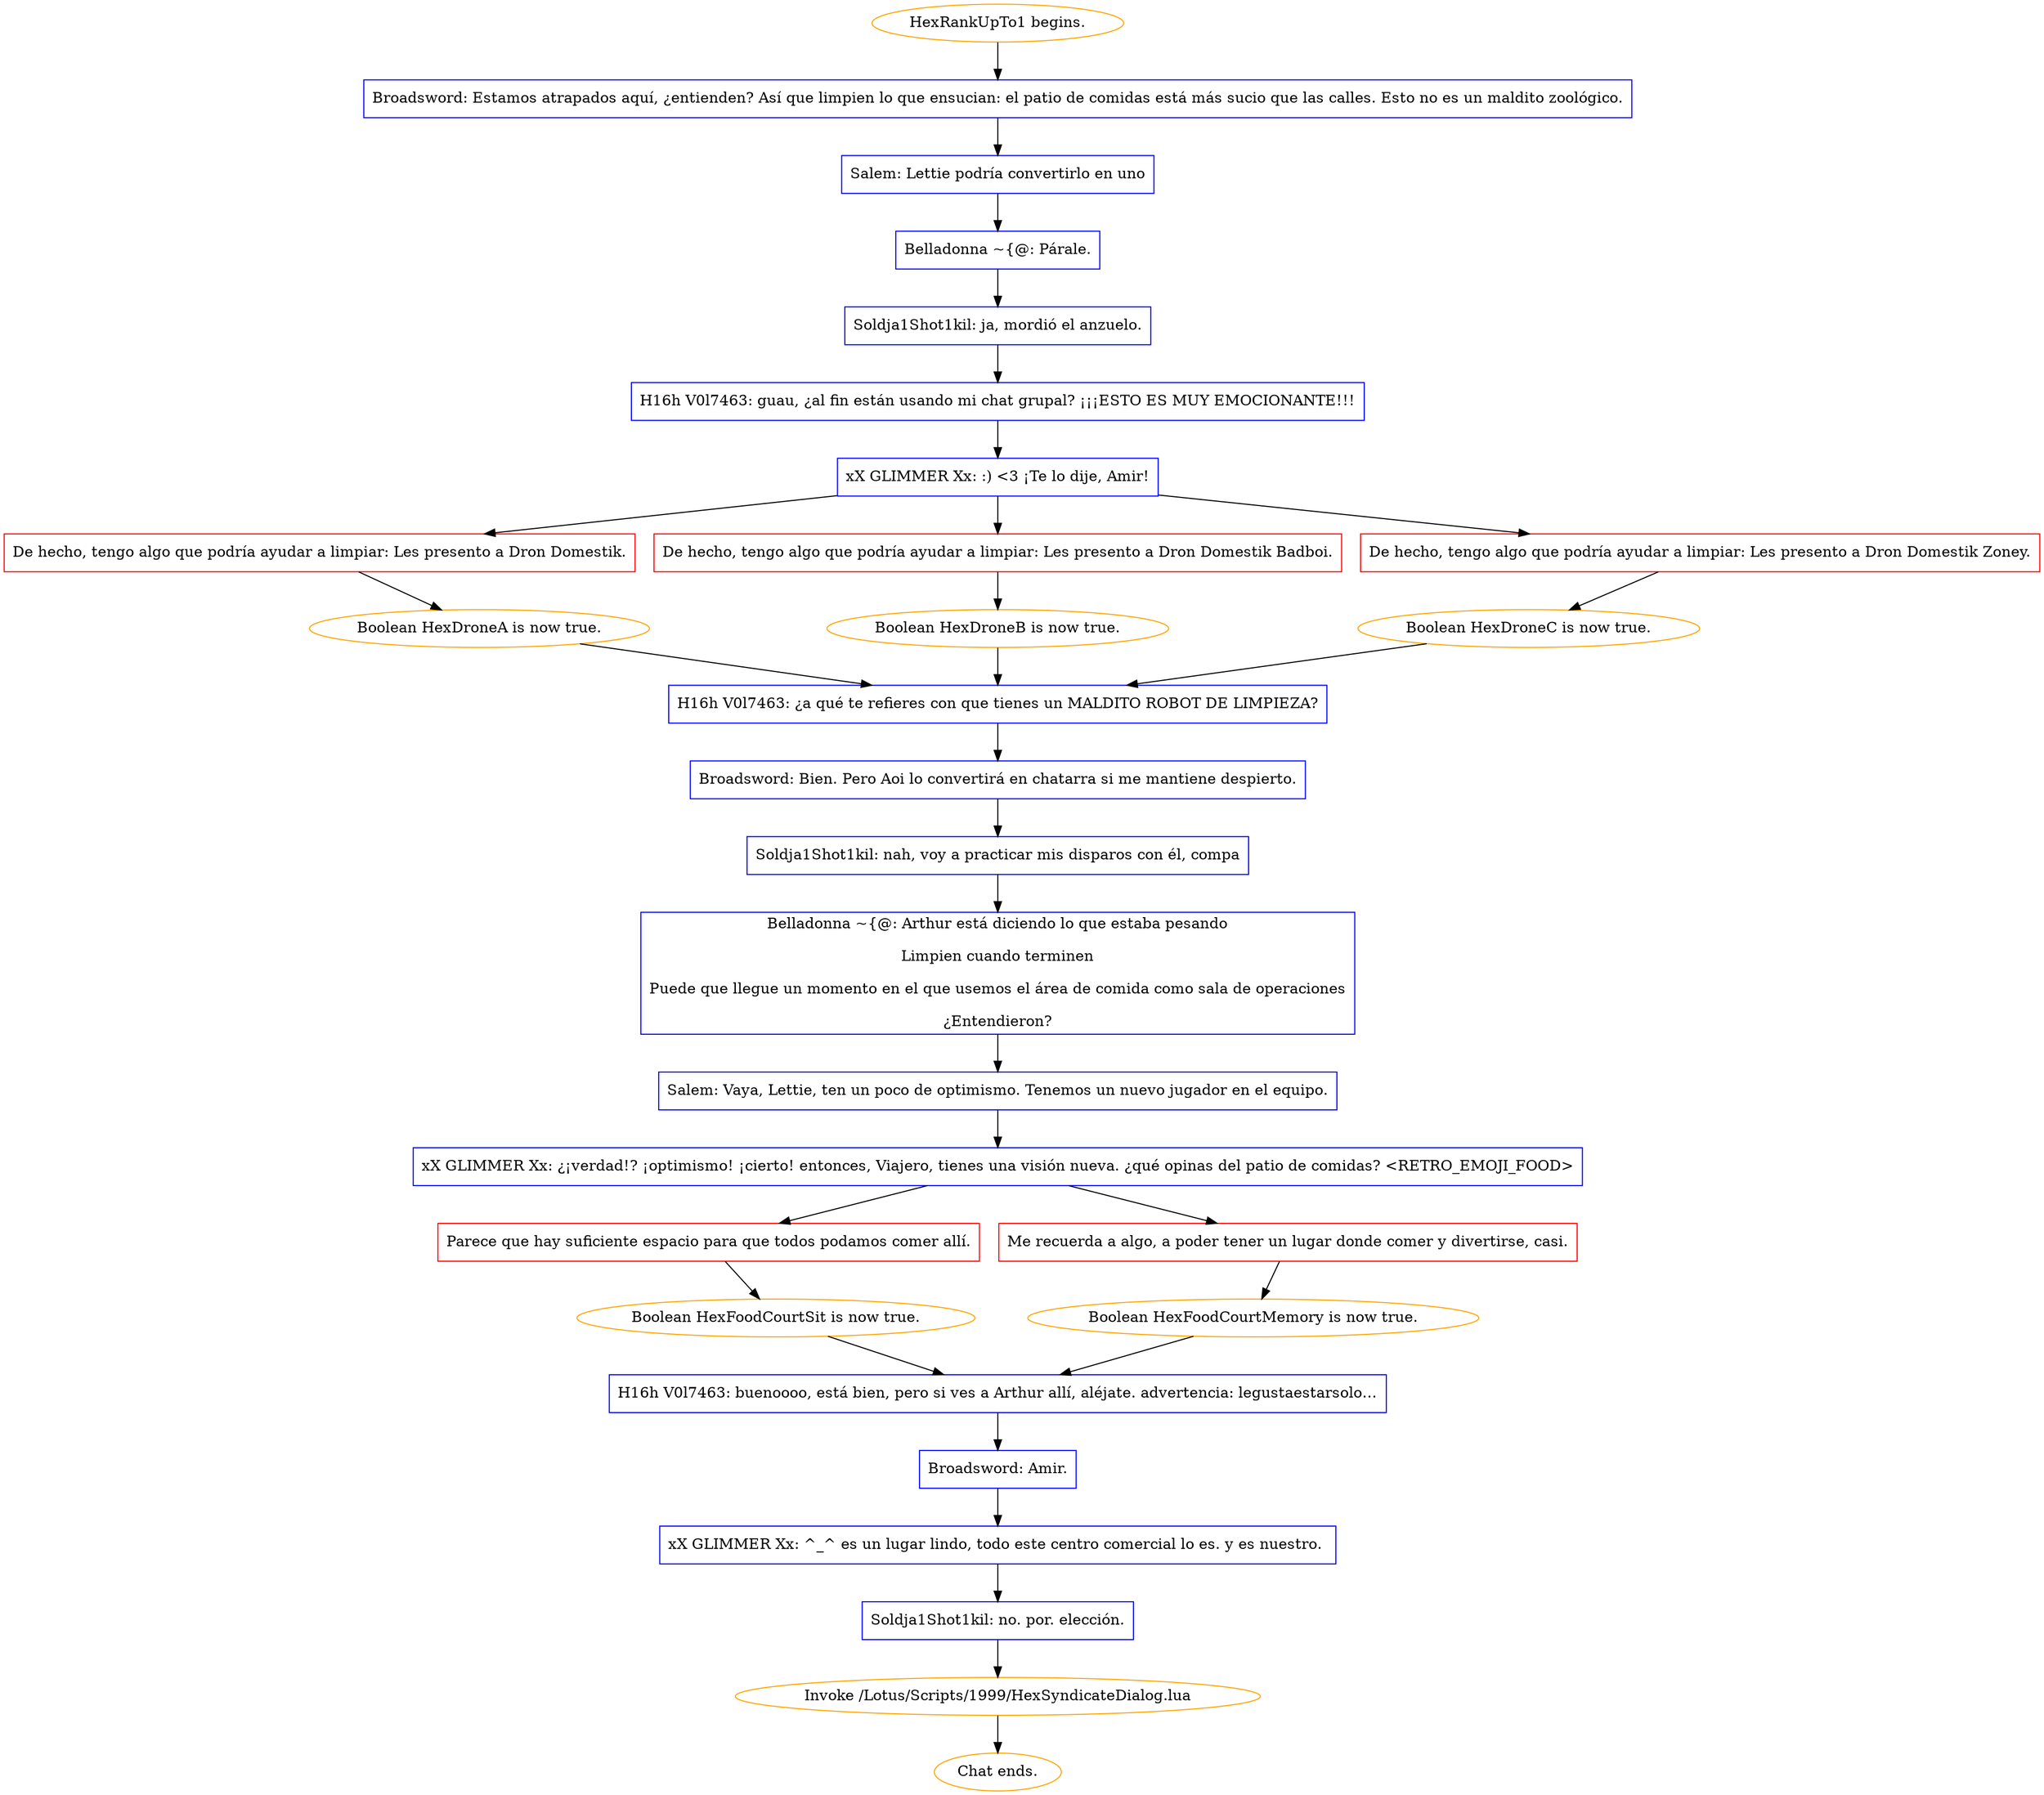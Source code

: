 digraph {
	"HexRankUpTo1 begins." [color=orange];
		"HexRankUpTo1 begins." -> j3343551826;
	j3343551826 [label="Broadsword: Estamos atrapados aquí, ¿entienden? Así que limpien lo que ensucian: el patio de comidas está más sucio que las calles. Esto no es un maldito zoológico.",shape=box,color=blue];
		j3343551826 -> j1694533350;
	j1694533350 [label="Salem: Lettie podría convertirlo en uno",shape=box,color=blue];
		j1694533350 -> j433598188;
	j433598188 [label="Belladonna ~{@: Párale.",shape=box,color=blue];
		j433598188 -> j1262921431;
	j1262921431 [label="Soldja1Shot1kil: ja, mordió el anzuelo.",shape=box,color=blue];
		j1262921431 -> j814091260;
	j814091260 [label="H16h V0l7463: guau, ¿al fin están usando mi chat grupal? ¡¡¡ESTO ES MUY EMOCIONANTE!!!",shape=box,color=blue];
		j814091260 -> j2788135002;
	j2788135002 [label="xX GLIMMER Xx: :) <3 ¡Te lo dije, Amir!",shape=box,color=blue];
		j2788135002 -> j2552718663;
		j2788135002 -> j1574684517;
		j2788135002 -> j3159286496;
	j2552718663 [label="De hecho, tengo algo que podría ayudar a limpiar: Les presento a Dron Domestik.",shape=box,color=red];
		j2552718663 -> j3148159315;
	j1574684517 [label="De hecho, tengo algo que podría ayudar a limpiar: Les presento a Dron Domestik Badboi.",shape=box,color=red];
		j1574684517 -> j274978065;
	j3159286496 [label="De hecho, tengo algo que podría ayudar a limpiar: Les presento a Dron Domestik Zoney.",shape=box,color=red];
		j3159286496 -> j3664912163;
	j3148159315 [label="Boolean HexDroneA is now true.",color=orange];
		j3148159315 -> j641042366;
	j274978065 [label="Boolean HexDroneB is now true.",color=orange];
		j274978065 -> j641042366;
	j3664912163 [label="Boolean HexDroneC is now true.",color=orange];
		j3664912163 -> j641042366;
	j641042366 [label="H16h V0l7463: ¿a qué te refieres con que tienes un MALDITO ROBOT DE LIMPIEZA?",shape=box,color=blue];
		j641042366 -> j3070031530;
	j3070031530 [label="Broadsword: Bien. Pero Aoi lo convertirá en chatarra si me mantiene despierto.",shape=box,color=blue];
		j3070031530 -> j1111310990;
	j1111310990 [label="Soldja1Shot1kil: nah, voy a practicar mis disparos con él, compa",shape=box,color=blue];
		j1111310990 -> j474607823;
	j474607823 [label="Belladonna ~{@: Arthur está diciendo lo que estaba pesando
Limpien cuando terminen
Puede que llegue un momento en el que usemos el área de comida como sala de operaciones
¿Entendieron?",shape=box,color=blue];
		j474607823 -> j992582950;
	j992582950 [label="Salem: Vaya, Lettie, ten un poco de optimismo. Tenemos un nuevo jugador en el equipo.",shape=box,color=blue];
		j992582950 -> j1384821471;
	j1384821471 [label="xX GLIMMER Xx: ¿¡verdad!? ¡optimismo! ¡cierto! entonces, Viajero, tienes una visión nueva. ¿qué opinas del patio de comidas? <RETRO_EMOJI_FOOD>",shape=box,color=blue];
		j1384821471 -> j1392158824;
		j1384821471 -> j1366001488;
	j1392158824 [label="Parece que hay suficiente espacio para que todos podamos comer allí.",shape=box,color=red];
		j1392158824 -> j194085732;
	j1366001488 [label="Me recuerda a algo, a poder tener un lugar donde comer y divertirse, casi.",shape=box,color=red];
		j1366001488 -> j1391287961;
	j194085732 [label="Boolean HexFoodCourtSit is now true.",color=orange];
		j194085732 -> j1365210444;
	j1391287961 [label="Boolean HexFoodCourtMemory is now true.",color=orange];
		j1391287961 -> j1365210444;
	j1365210444 [label="H16h V0l7463: buenoooo, está bien, pero si ves a Arthur allí, aléjate. advertencia: legustaestarsolo…",shape=box,color=blue];
		j1365210444 -> j1599467233;
	j1599467233 [label="Broadsword: Amir.",shape=box,color=blue];
		j1599467233 -> j883082464;
	j883082464 [label="xX GLIMMER Xx: ^_^ es un lugar lindo, todo este centro comercial lo es. y es nuestro. ",shape=box,color=blue];
		j883082464 -> j1067098240;
	j1067098240 [label="Soldja1Shot1kil: no. por. elección.",shape=box,color=blue];
		j1067098240 -> j2375408662;
	j2375408662 [label="Invoke /Lotus/Scripts/1999/HexSyndicateDialog.lua",color=orange];
		j2375408662 -> "Chat ends.";
	"Chat ends." [color=orange];
}